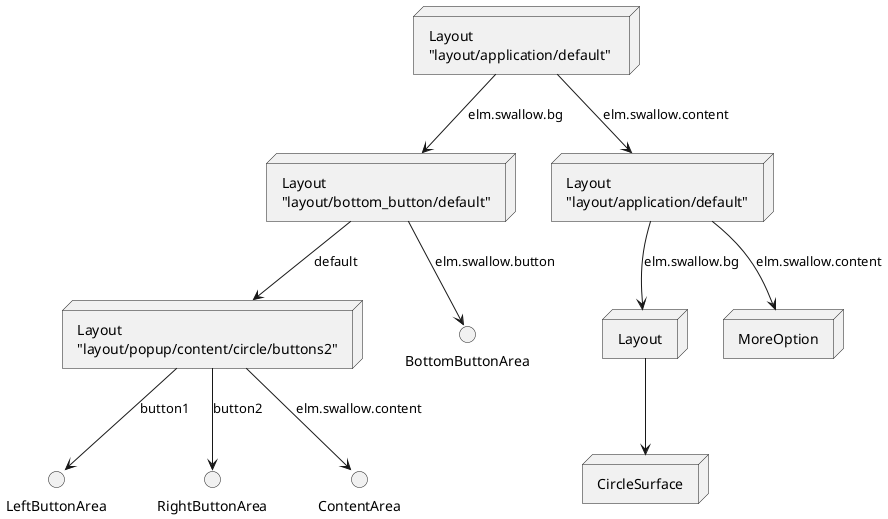 @startuml CirclePage_SceneGraph.png
node BaseLayout [
    Layout
    "layout/application/default" 
]

node BottomButtonLayout [
    Layout
    "layout/bottom_button/default"
]

node OverLayout [
    Layout
    "layout/application/default"
]

node SideButtonLayout [
    Layout
    "layout/popup/content/circle/buttons2"
]

node MoreOption [
    MoreOption
]

node SurfaceLayout [
    Layout
]

node CircleSurface [
    CircleSurface
]

() LeftButtonArea
() RightButtonArea
() ContentArea
() BottomButtonArea

BaseLayout --> BottomButtonLayout : "elm.swallow.bg"

BottomButtonLayout --> SideButtonLayout : "default"
SideButtonLayout --> LeftButtonArea : "button1"
SideButtonLayout --> RightButtonArea : "button2"
SideButtonLayout --> ContentArea : "elm.swallow.content"
BottomButtonLayout --> BottomButtonArea : "elm.swallow.button"
BaseLayout --> OverLayout : "elm.swallow.content"
OverLayout --> MoreOption : "elm.swallow.content"
OverLayout --> SurfaceLayout : "elm.swallow.bg"
MoreOption -[Hidden]l->SurfaceLayout
SurfaceLayout --> CircleSurface
@enduml